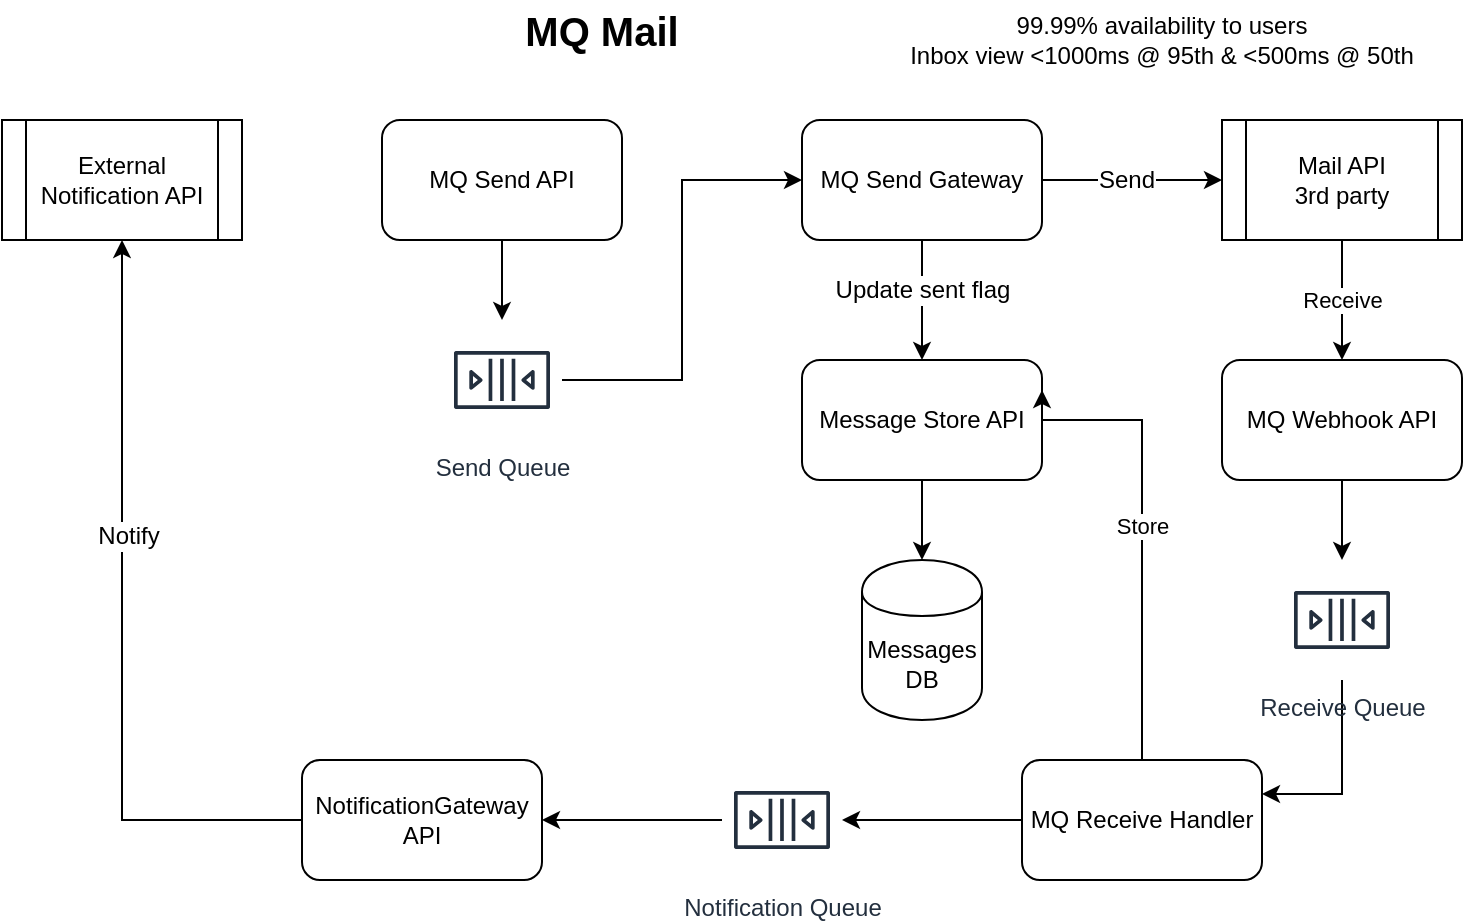 <mxfile version="12.9.4" type="github"><diagram id="yXM54rgLqPtb9FQqafVF" name="Page-1"><mxGraphModel dx="1005" dy="684" grid="1" gridSize="10" guides="1" tooltips="1" connect="1" arrows="1" fold="1" page="1" pageScale="1" pageWidth="850" pageHeight="1100" math="0" shadow="0"><root><mxCell id="0"/><mxCell id="1" parent="0"/><mxCell id="nOzcpYEFuAjv04r3SC6l-1" value="&lt;font style=&quot;font-size: 20px&quot;&gt;&lt;b&gt;MQ Mail&lt;/b&gt;&lt;/font&gt;" style="text;html=1;strokeColor=none;fillColor=none;align=center;verticalAlign=middle;whiteSpace=wrap;rounded=0;" vertex="1" parent="1"><mxGeometry x="270" y="20" width="140" height="30" as="geometry"/></mxCell><mxCell id="nOzcpYEFuAjv04r3SC6l-2" value="99.99% availability to users&lt;br&gt;Inbox view &amp;lt;1000ms @ 95th &amp;amp; &amp;lt;500ms @ 50th&lt;br&gt;" style="text;html=1;strokeColor=none;fillColor=none;align=center;verticalAlign=middle;whiteSpace=wrap;rounded=0;" vertex="1" parent="1"><mxGeometry x="470" y="30" width="300" height="20" as="geometry"/></mxCell><mxCell id="nOzcpYEFuAjv04r3SC6l-8" style="edgeStyle=orthogonalEdgeStyle;rounded=0;orthogonalLoop=1;jettySize=auto;html=1;" edge="1" parent="1" source="nOzcpYEFuAjv04r3SC6l-4" target="nOzcpYEFuAjv04r3SC6l-7"><mxGeometry relative="1" as="geometry"/></mxCell><mxCell id="nOzcpYEFuAjv04r3SC6l-4" value="MQ Send API" style="rounded=1;whiteSpace=wrap;html=1;" vertex="1" parent="1"><mxGeometry x="230" y="80" width="120" height="60" as="geometry"/></mxCell><mxCell id="nOzcpYEFuAjv04r3SC6l-22" value="&lt;div&gt;Receive&lt;/div&gt;" style="edgeStyle=orthogonalEdgeStyle;rounded=0;orthogonalLoop=1;jettySize=auto;html=1;" edge="1" parent="1" source="nOzcpYEFuAjv04r3SC6l-5" target="nOzcpYEFuAjv04r3SC6l-13"><mxGeometry relative="1" as="geometry"/></mxCell><mxCell id="nOzcpYEFuAjv04r3SC6l-5" value="&lt;div&gt;Mail API&lt;/div&gt;&lt;div&gt;3rd party&lt;br&gt;&lt;/div&gt;" style="shape=process;whiteSpace=wrap;html=1;backgroundOutline=1;" vertex="1" parent="1"><mxGeometry x="650" y="80" width="120" height="60" as="geometry"/></mxCell><mxCell id="nOzcpYEFuAjv04r3SC6l-12" style="edgeStyle=orthogonalEdgeStyle;rounded=0;orthogonalLoop=1;jettySize=auto;html=1;entryX=0;entryY=0.5;entryDx=0;entryDy=0;" edge="1" parent="1" source="nOzcpYEFuAjv04r3SC6l-7" target="nOzcpYEFuAjv04r3SC6l-9"><mxGeometry relative="1" as="geometry"/></mxCell><mxCell id="nOzcpYEFuAjv04r3SC6l-7" value="Send Queue" style="outlineConnect=0;fontColor=#232F3E;gradientColor=none;strokeColor=#232F3E;fillColor=#ffffff;dashed=0;verticalLabelPosition=bottom;verticalAlign=top;align=center;html=1;fontSize=12;fontStyle=0;aspect=fixed;shape=mxgraph.aws4.resourceIcon;resIcon=mxgraph.aws4.queue;" vertex="1" parent="1"><mxGeometry x="260" y="180" width="60" height="60" as="geometry"/></mxCell><mxCell id="nOzcpYEFuAjv04r3SC6l-17" style="edgeStyle=orthogonalEdgeStyle;rounded=0;orthogonalLoop=1;jettySize=auto;html=1;entryX=0.5;entryY=0;entryDx=0;entryDy=0;" edge="1" parent="1" source="nOzcpYEFuAjv04r3SC6l-9" target="nOzcpYEFuAjv04r3SC6l-16"><mxGeometry relative="1" as="geometry"/></mxCell><mxCell id="nOzcpYEFuAjv04r3SC6l-25" value="Update sent flag" style="text;html=1;align=center;verticalAlign=middle;resizable=0;points=[];labelBackgroundColor=#ffffff;" vertex="1" connectable="0" parent="nOzcpYEFuAjv04r3SC6l-17"><mxGeometry x="-0.167" relative="1" as="geometry"><mxPoint as="offset"/></mxGeometry></mxCell><mxCell id="nOzcpYEFuAjv04r3SC6l-20" style="edgeStyle=orthogonalEdgeStyle;rounded=0;orthogonalLoop=1;jettySize=auto;html=1;entryX=0;entryY=0.5;entryDx=0;entryDy=0;" edge="1" parent="1" source="nOzcpYEFuAjv04r3SC6l-9" target="nOzcpYEFuAjv04r3SC6l-5"><mxGeometry relative="1" as="geometry"/></mxCell><mxCell id="nOzcpYEFuAjv04r3SC6l-21" value="Send" style="text;html=1;align=center;verticalAlign=middle;resizable=0;points=[];labelBackgroundColor=#ffffff;" vertex="1" connectable="0" parent="nOzcpYEFuAjv04r3SC6l-20"><mxGeometry x="-0.067" relative="1" as="geometry"><mxPoint as="offset"/></mxGeometry></mxCell><mxCell id="nOzcpYEFuAjv04r3SC6l-9" value="MQ Send Gateway" style="rounded=1;whiteSpace=wrap;html=1;" vertex="1" parent="1"><mxGeometry x="440" y="80" width="120" height="60" as="geometry"/></mxCell><mxCell id="nOzcpYEFuAjv04r3SC6l-24" style="edgeStyle=orthogonalEdgeStyle;rounded=0;orthogonalLoop=1;jettySize=auto;html=1;" edge="1" parent="1" source="nOzcpYEFuAjv04r3SC6l-13" target="nOzcpYEFuAjv04r3SC6l-23"><mxGeometry relative="1" as="geometry"/></mxCell><mxCell id="nOzcpYEFuAjv04r3SC6l-13" value="MQ Webhook API" style="rounded=1;whiteSpace=wrap;html=1;" vertex="1" parent="1"><mxGeometry x="650" y="200" width="120" height="60" as="geometry"/></mxCell><mxCell id="nOzcpYEFuAjv04r3SC6l-27" style="edgeStyle=orthogonalEdgeStyle;rounded=0;orthogonalLoop=1;jettySize=auto;html=1;entryX=0.5;entryY=0;entryDx=0;entryDy=0;" edge="1" parent="1" source="nOzcpYEFuAjv04r3SC6l-16" target="nOzcpYEFuAjv04r3SC6l-26"><mxGeometry relative="1" as="geometry"/></mxCell><mxCell id="nOzcpYEFuAjv04r3SC6l-16" value="Message Store API" style="rounded=1;whiteSpace=wrap;html=1;" vertex="1" parent="1"><mxGeometry x="440" y="200" width="120" height="60" as="geometry"/></mxCell><mxCell id="nOzcpYEFuAjv04r3SC6l-36" style="edgeStyle=orthogonalEdgeStyle;rounded=0;orthogonalLoop=1;jettySize=auto;html=1;entryX=0.5;entryY=1;entryDx=0;entryDy=0;" edge="1" parent="1" source="nOzcpYEFuAjv04r3SC6l-18" target="nOzcpYEFuAjv04r3SC6l-35"><mxGeometry relative="1" as="geometry"/></mxCell><mxCell id="nOzcpYEFuAjv04r3SC6l-37" value="Notify" style="text;html=1;align=center;verticalAlign=middle;resizable=0;points=[];labelBackgroundColor=#ffffff;" vertex="1" connectable="0" parent="nOzcpYEFuAjv04r3SC6l-36"><mxGeometry x="0.221" y="-3" relative="1" as="geometry"><mxPoint as="offset"/></mxGeometry></mxCell><mxCell id="nOzcpYEFuAjv04r3SC6l-18" value="NotificationGateway API" style="rounded=1;whiteSpace=wrap;html=1;" vertex="1" parent="1"><mxGeometry x="190" y="400" width="120" height="60" as="geometry"/></mxCell><mxCell id="nOzcpYEFuAjv04r3SC6l-29" style="edgeStyle=orthogonalEdgeStyle;rounded=0;orthogonalLoop=1;jettySize=auto;html=1;entryX=1;entryY=0.5;entryDx=0;entryDy=0;" edge="1" parent="1"><mxGeometry relative="1" as="geometry"><mxPoint x="710" y="347" as="sourcePoint"/><mxPoint x="670" y="417" as="targetPoint"/><Array as="points"><mxPoint x="710" y="417"/></Array></mxGeometry></mxCell><mxCell id="nOzcpYEFuAjv04r3SC6l-23" value="Receive Queue" style="outlineConnect=0;fontColor=#232F3E;gradientColor=none;strokeColor=#232F3E;fillColor=#ffffff;dashed=0;verticalLabelPosition=bottom;verticalAlign=top;align=center;html=1;fontSize=12;fontStyle=0;aspect=fixed;shape=mxgraph.aws4.resourceIcon;resIcon=mxgraph.aws4.queue;" vertex="1" parent="1"><mxGeometry x="680" y="300" width="60" height="60" as="geometry"/></mxCell><mxCell id="nOzcpYEFuAjv04r3SC6l-26" value="&lt;div&gt;Messages&lt;/div&gt;&lt;div&gt;DB&lt;br&gt;&lt;/div&gt;" style="shape=cylinder;whiteSpace=wrap;html=1;boundedLbl=1;backgroundOutline=1;" vertex="1" parent="1"><mxGeometry x="470" y="300" width="60" height="80" as="geometry"/></mxCell><mxCell id="nOzcpYEFuAjv04r3SC6l-30" value="Store" style="edgeStyle=orthogonalEdgeStyle;rounded=0;orthogonalLoop=1;jettySize=auto;html=1;entryX=1;entryY=0.25;entryDx=0;entryDy=0;" edge="1" parent="1" source="nOzcpYEFuAjv04r3SC6l-28" target="nOzcpYEFuAjv04r3SC6l-16"><mxGeometry relative="1" as="geometry"><Array as="points"><mxPoint x="610" y="230"/><mxPoint x="560" y="230"/></Array></mxGeometry></mxCell><mxCell id="nOzcpYEFuAjv04r3SC6l-33" style="edgeStyle=orthogonalEdgeStyle;rounded=0;orthogonalLoop=1;jettySize=auto;html=1;" edge="1" parent="1" source="nOzcpYEFuAjv04r3SC6l-28" target="nOzcpYEFuAjv04r3SC6l-32"><mxGeometry relative="1" as="geometry"/></mxCell><mxCell id="nOzcpYEFuAjv04r3SC6l-28" value="MQ Receive Handler" style="rounded=1;whiteSpace=wrap;html=1;" vertex="1" parent="1"><mxGeometry x="550" y="400" width="120" height="60" as="geometry"/></mxCell><mxCell id="nOzcpYEFuAjv04r3SC6l-34" style="edgeStyle=orthogonalEdgeStyle;rounded=0;orthogonalLoop=1;jettySize=auto;html=1;entryX=1;entryY=0.5;entryDx=0;entryDy=0;" edge="1" parent="1" source="nOzcpYEFuAjv04r3SC6l-32" target="nOzcpYEFuAjv04r3SC6l-18"><mxGeometry relative="1" as="geometry"/></mxCell><mxCell id="nOzcpYEFuAjv04r3SC6l-32" value="Notification Queue" style="outlineConnect=0;fontColor=#232F3E;gradientColor=none;strokeColor=#232F3E;fillColor=#ffffff;dashed=0;verticalLabelPosition=bottom;verticalAlign=top;align=center;html=1;fontSize=12;fontStyle=0;aspect=fixed;shape=mxgraph.aws4.resourceIcon;resIcon=mxgraph.aws4.queue;" vertex="1" parent="1"><mxGeometry x="400" y="400" width="60" height="60" as="geometry"/></mxCell><mxCell id="nOzcpYEFuAjv04r3SC6l-35" value="External Notification API" style="shape=process;whiteSpace=wrap;html=1;backgroundOutline=1;" vertex="1" parent="1"><mxGeometry x="40" y="80" width="120" height="60" as="geometry"/></mxCell></root></mxGraphModel></diagram></mxfile>